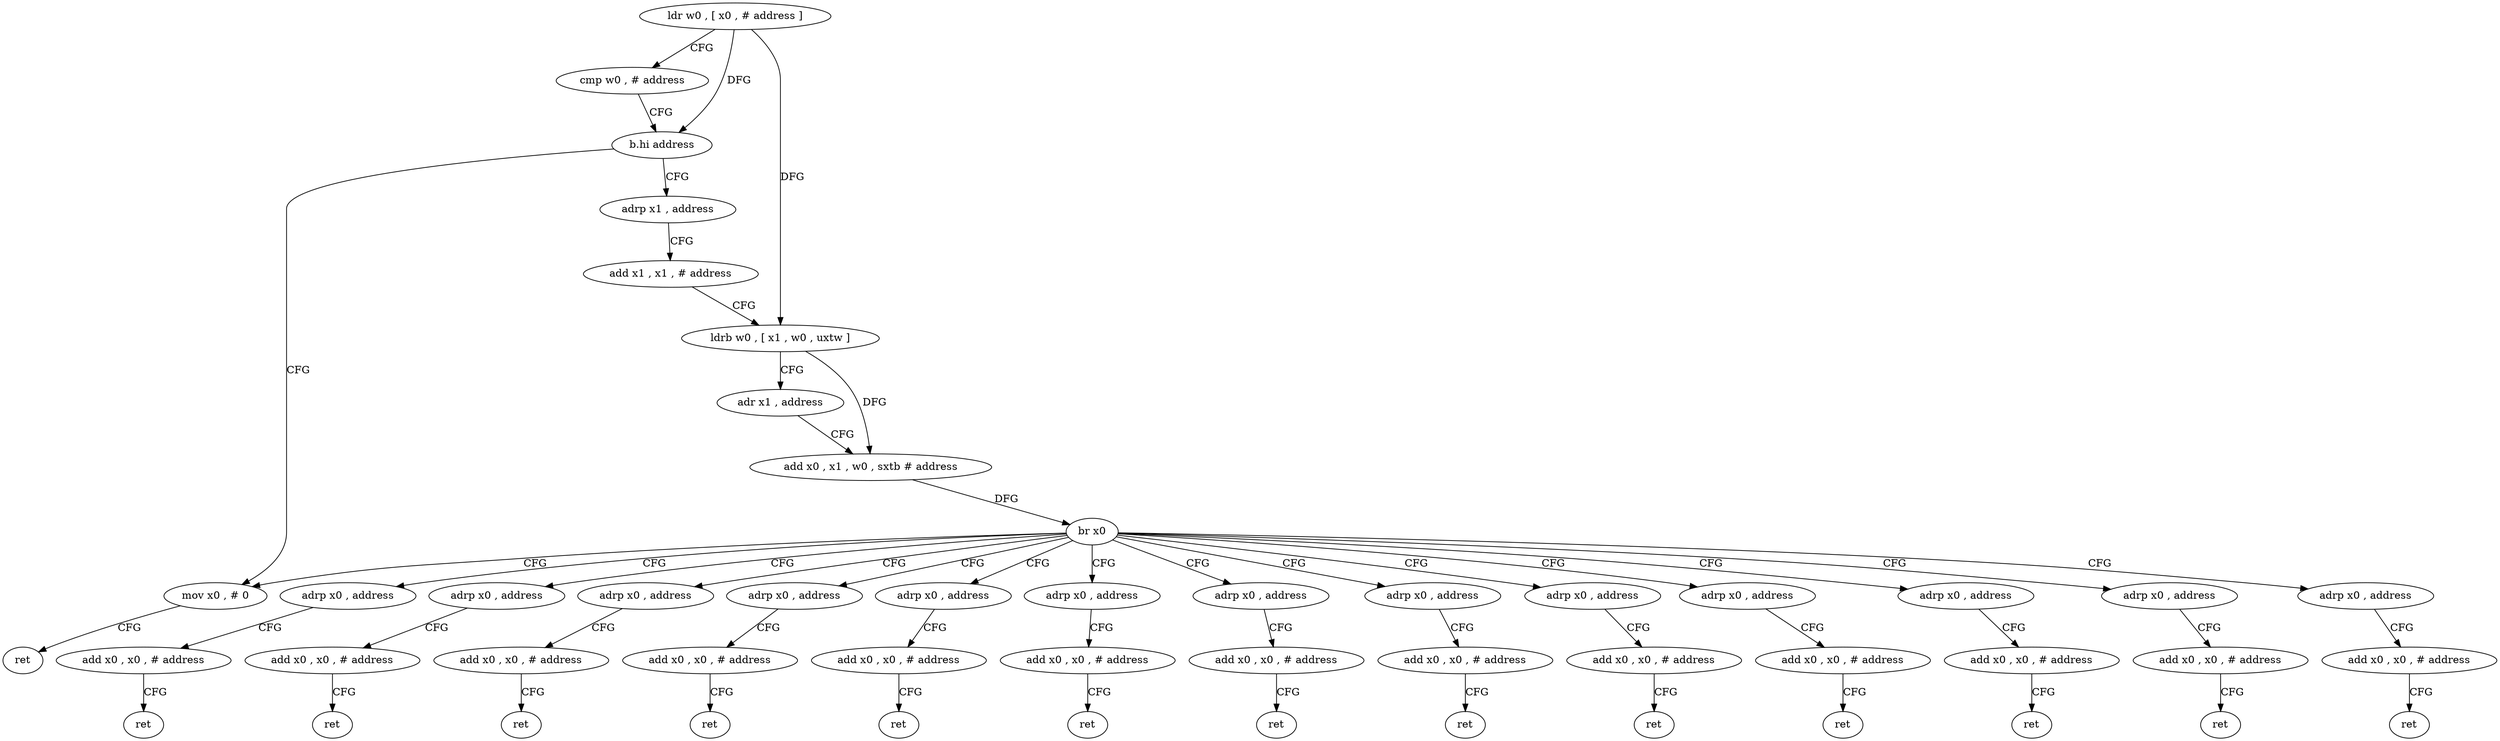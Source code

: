 digraph "func" {
"143716" [label = "ldr w0 , [ x0 , # address ]" ]
"143720" [label = "cmp w0 , # address" ]
"143724" [label = "b.hi address" ]
"143896" [label = "mov x0 , # 0" ]
"143728" [label = "adrp x1 , address" ]
"143900" [label = "ret" ]
"143732" [label = "add x1 , x1 , # address" ]
"143736" [label = "ldrb w0 , [ x1 , w0 , uxtw ]" ]
"143740" [label = "adr x1 , address" ]
"143744" [label = "add x0 , x1 , w0 , sxtb # address" ]
"143748" [label = "br x0" ]
"143752" [label = "adrp x0 , address" ]
"143764" [label = "adrp x0 , address" ]
"143776" [label = "adrp x0 , address" ]
"143788" [label = "adrp x0 , address" ]
"143800" [label = "adrp x0 , address" ]
"143812" [label = "adrp x0 , address" ]
"143824" [label = "adrp x0 , address" ]
"143836" [label = "adrp x0 , address" ]
"143848" [label = "adrp x0 , address" ]
"143860" [label = "adrp x0 , address" ]
"143872" [label = "adrp x0 , address" ]
"143884" [label = "adrp x0 , address" ]
"143904" [label = "adrp x0 , address" ]
"143756" [label = "add x0 , x0 , # address" ]
"143760" [label = "ret" ]
"143768" [label = "add x0 , x0 , # address" ]
"143772" [label = "ret" ]
"143780" [label = "add x0 , x0 , # address" ]
"143784" [label = "ret" ]
"143792" [label = "add x0 , x0 , # address" ]
"143796" [label = "ret" ]
"143804" [label = "add x0 , x0 , # address" ]
"143808" [label = "ret" ]
"143816" [label = "add x0 , x0 , # address" ]
"143820" [label = "ret" ]
"143828" [label = "add x0 , x0 , # address" ]
"143832" [label = "ret" ]
"143840" [label = "add x0 , x0 , # address" ]
"143844" [label = "ret" ]
"143852" [label = "add x0 , x0 , # address" ]
"143856" [label = "ret" ]
"143864" [label = "add x0 , x0 , # address" ]
"143868" [label = "ret" ]
"143876" [label = "add x0 , x0 , # address" ]
"143880" [label = "ret" ]
"143888" [label = "add x0 , x0 , # address" ]
"143892" [label = "ret" ]
"143908" [label = "add x0 , x0 , # address" ]
"143912" [label = "ret" ]
"143716" -> "143720" [ label = "CFG" ]
"143716" -> "143724" [ label = "DFG" ]
"143716" -> "143736" [ label = "DFG" ]
"143720" -> "143724" [ label = "CFG" ]
"143724" -> "143896" [ label = "CFG" ]
"143724" -> "143728" [ label = "CFG" ]
"143896" -> "143900" [ label = "CFG" ]
"143728" -> "143732" [ label = "CFG" ]
"143732" -> "143736" [ label = "CFG" ]
"143736" -> "143740" [ label = "CFG" ]
"143736" -> "143744" [ label = "DFG" ]
"143740" -> "143744" [ label = "CFG" ]
"143744" -> "143748" [ label = "DFG" ]
"143748" -> "143752" [ label = "CFG" ]
"143748" -> "143764" [ label = "CFG" ]
"143748" -> "143776" [ label = "CFG" ]
"143748" -> "143788" [ label = "CFG" ]
"143748" -> "143800" [ label = "CFG" ]
"143748" -> "143812" [ label = "CFG" ]
"143748" -> "143824" [ label = "CFG" ]
"143748" -> "143836" [ label = "CFG" ]
"143748" -> "143848" [ label = "CFG" ]
"143748" -> "143860" [ label = "CFG" ]
"143748" -> "143872" [ label = "CFG" ]
"143748" -> "143884" [ label = "CFG" ]
"143748" -> "143896" [ label = "CFG" ]
"143748" -> "143904" [ label = "CFG" ]
"143752" -> "143756" [ label = "CFG" ]
"143764" -> "143768" [ label = "CFG" ]
"143776" -> "143780" [ label = "CFG" ]
"143788" -> "143792" [ label = "CFG" ]
"143800" -> "143804" [ label = "CFG" ]
"143812" -> "143816" [ label = "CFG" ]
"143824" -> "143828" [ label = "CFG" ]
"143836" -> "143840" [ label = "CFG" ]
"143848" -> "143852" [ label = "CFG" ]
"143860" -> "143864" [ label = "CFG" ]
"143872" -> "143876" [ label = "CFG" ]
"143884" -> "143888" [ label = "CFG" ]
"143904" -> "143908" [ label = "CFG" ]
"143756" -> "143760" [ label = "CFG" ]
"143768" -> "143772" [ label = "CFG" ]
"143780" -> "143784" [ label = "CFG" ]
"143792" -> "143796" [ label = "CFG" ]
"143804" -> "143808" [ label = "CFG" ]
"143816" -> "143820" [ label = "CFG" ]
"143828" -> "143832" [ label = "CFG" ]
"143840" -> "143844" [ label = "CFG" ]
"143852" -> "143856" [ label = "CFG" ]
"143864" -> "143868" [ label = "CFG" ]
"143876" -> "143880" [ label = "CFG" ]
"143888" -> "143892" [ label = "CFG" ]
"143908" -> "143912" [ label = "CFG" ]
}
